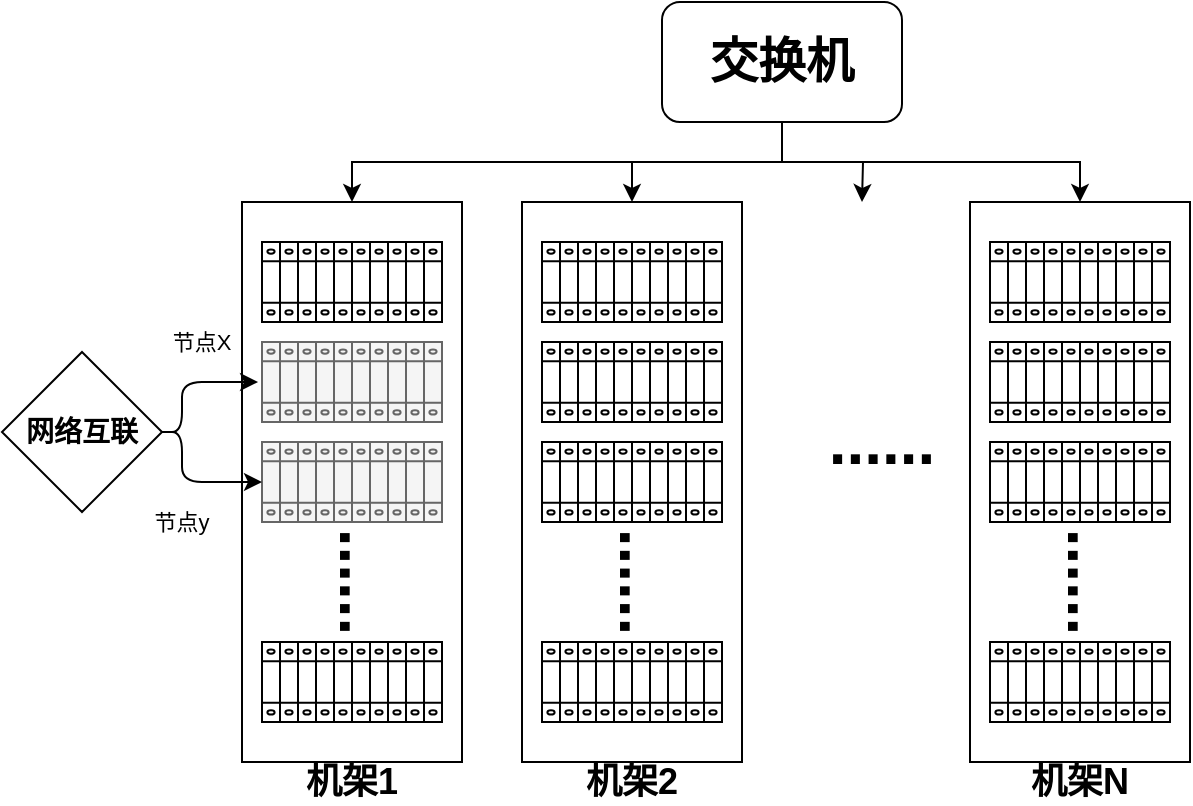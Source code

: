 <mxfile version="12.8.1" type="device"><diagram id="Ol8PPBzY3lAekeQJWNAU" name="第 1 页"><mxGraphModel dx="782" dy="499" grid="1" gridSize="10" guides="1" tooltips="1" connect="1" arrows="1" fold="1" page="1" pageScale="1" pageWidth="827" pageHeight="1169" math="0" shadow="0"><root><mxCell id="0"/><mxCell id="1" parent="0"/><mxCell id="XofUjy_FPxon0teufmz6-66" value="" style="group" vertex="1" connectable="0" parent="1"><mxGeometry width="594" height="400" as="geometry"/></mxCell><mxCell id="XofUjy_FPxon0teufmz6-11" value="" style="group" vertex="1" connectable="0" parent="XofUjy_FPxon0teufmz6-66"><mxGeometry x="260" y="100" width="230" height="280" as="geometry"/></mxCell><mxCell id="XofUjy_FPxon0teufmz6-12" value="" style="verticalLabelPosition=bottom;dashed=0;shadow=0;html=1;align=center;verticalAlign=top;shape=mxgraph.cabinets.terminal_6_25mm2_x10;" vertex="1" parent="XofUjy_FPxon0teufmz6-11"><mxGeometry x="10" y="20" width="90" height="40" as="geometry"/></mxCell><mxCell id="XofUjy_FPxon0teufmz6-13" value="" style="verticalLabelPosition=bottom;dashed=0;shadow=0;html=1;align=center;verticalAlign=top;shape=mxgraph.cabinets.terminal_6_25mm2_x10;" vertex="1" parent="XofUjy_FPxon0teufmz6-11"><mxGeometry x="10" y="70" width="90" height="40" as="geometry"/></mxCell><mxCell id="XofUjy_FPxon0teufmz6-14" value="" style="verticalLabelPosition=bottom;dashed=0;shadow=0;html=1;align=center;verticalAlign=top;shape=mxgraph.cabinets.terminal_6_25mm2_x10;" vertex="1" parent="XofUjy_FPxon0teufmz6-11"><mxGeometry x="10" y="120" width="90" height="40" as="geometry"/></mxCell><mxCell id="XofUjy_FPxon0teufmz6-15" value="" style="rounded=0;whiteSpace=wrap;html=1;fillColor=none;" vertex="1" parent="XofUjy_FPxon0teufmz6-11"><mxGeometry width="110" height="280" as="geometry"/></mxCell><mxCell id="XofUjy_FPxon0teufmz6-16" value="" style="verticalLabelPosition=bottom;dashed=0;shadow=0;html=1;align=center;verticalAlign=top;shape=mxgraph.cabinets.terminal_6_25mm2_x10;" vertex="1" parent="XofUjy_FPxon0teufmz6-11"><mxGeometry x="10" y="220" width="90" height="40" as="geometry"/></mxCell><mxCell id="XofUjy_FPxon0teufmz6-32" value="&lt;font style=&quot;font-size: 32px&quot;&gt;&lt;b&gt;......&lt;/b&gt;&lt;/font&gt;" style="text;html=1;strokeColor=none;fillColor=none;align=center;verticalAlign=middle;whiteSpace=wrap;rounded=0;rotation=90;" vertex="1" parent="XofUjy_FPxon0teufmz6-11"><mxGeometry y="180" width="120" height="20" as="geometry"/></mxCell><mxCell id="XofUjy_FPxon0teufmz6-33" value="&lt;font style=&quot;font-size: 32px&quot;&gt;&lt;b&gt;......&lt;/b&gt;&lt;/font&gt;" style="text;html=1;strokeColor=none;fillColor=none;align=center;verticalAlign=middle;whiteSpace=wrap;rounded=0;" vertex="1" parent="XofUjy_FPxon0teufmz6-66"><mxGeometry x="380" y="210" width="120" height="20" as="geometry"/></mxCell><mxCell id="XofUjy_FPxon0teufmz6-42" value="" style="group" vertex="1" connectable="0" parent="XofUjy_FPxon0teufmz6-66"><mxGeometry x="484" y="100" width="110" height="280" as="geometry"/></mxCell><mxCell id="XofUjy_FPxon0teufmz6-43" value="" style="verticalLabelPosition=bottom;dashed=0;shadow=0;html=1;align=center;verticalAlign=top;shape=mxgraph.cabinets.terminal_6_25mm2_x10;" vertex="1" parent="XofUjy_FPxon0teufmz6-42"><mxGeometry x="10" y="20" width="90" height="40" as="geometry"/></mxCell><mxCell id="XofUjy_FPxon0teufmz6-44" value="" style="verticalLabelPosition=bottom;dashed=0;shadow=0;html=1;align=center;verticalAlign=top;shape=mxgraph.cabinets.terminal_6_25mm2_x10;" vertex="1" parent="XofUjy_FPxon0teufmz6-42"><mxGeometry x="10" y="70" width="90" height="40" as="geometry"/></mxCell><mxCell id="XofUjy_FPxon0teufmz6-45" value="" style="verticalLabelPosition=bottom;dashed=0;shadow=0;html=1;align=center;verticalAlign=top;shape=mxgraph.cabinets.terminal_6_25mm2_x10;" vertex="1" parent="XofUjy_FPxon0teufmz6-42"><mxGeometry x="10" y="120" width="90" height="40" as="geometry"/></mxCell><mxCell id="XofUjy_FPxon0teufmz6-46" value="" style="rounded=0;whiteSpace=wrap;html=1;fillColor=none;" vertex="1" parent="XofUjy_FPxon0teufmz6-42"><mxGeometry width="110" height="280" as="geometry"/></mxCell><mxCell id="XofUjy_FPxon0teufmz6-47" value="" style="verticalLabelPosition=bottom;dashed=0;shadow=0;html=1;align=center;verticalAlign=top;shape=mxgraph.cabinets.terminal_6_25mm2_x10;" vertex="1" parent="XofUjy_FPxon0teufmz6-42"><mxGeometry x="10" y="220" width="90" height="40" as="geometry"/></mxCell><mxCell id="XofUjy_FPxon0teufmz6-48" value="&lt;font style=&quot;font-size: 32px&quot;&gt;&lt;b&gt;......&lt;/b&gt;&lt;/font&gt;" style="text;html=1;strokeColor=none;fillColor=none;align=center;verticalAlign=middle;whiteSpace=wrap;rounded=0;rotation=90;" vertex="1" parent="XofUjy_FPxon0teufmz6-42"><mxGeometry y="180" width="120" height="20" as="geometry"/></mxCell><mxCell id="XofUjy_FPxon0teufmz6-51" style="edgeStyle=orthogonalEdgeStyle;rounded=0;orthogonalLoop=1;jettySize=auto;html=1;exitX=0.5;exitY=1;exitDx=0;exitDy=0;entryX=0.5;entryY=0;entryDx=0;entryDy=0;" edge="1" parent="XofUjy_FPxon0teufmz6-66" source="XofUjy_FPxon0teufmz6-49" target="XofUjy_FPxon0teufmz6-46"><mxGeometry relative="1" as="geometry"/></mxCell><mxCell id="XofUjy_FPxon0teufmz6-52" style="edgeStyle=orthogonalEdgeStyle;rounded=0;orthogonalLoop=1;jettySize=auto;html=1;exitX=0.5;exitY=1;exitDx=0;exitDy=0;entryX=0.5;entryY=0;entryDx=0;entryDy=0;" edge="1" parent="XofUjy_FPxon0teufmz6-66" source="XofUjy_FPxon0teufmz6-49" target="XofUjy_FPxon0teufmz6-15"><mxGeometry relative="1" as="geometry"/></mxCell><mxCell id="XofUjy_FPxon0teufmz6-54" style="edgeStyle=orthogonalEdgeStyle;rounded=0;orthogonalLoop=1;jettySize=auto;html=1;exitX=0.5;exitY=1;exitDx=0;exitDy=0;" edge="1" parent="XofUjy_FPxon0teufmz6-66" source="XofUjy_FPxon0teufmz6-49"><mxGeometry relative="1" as="geometry"><mxPoint x="430" y="100" as="targetPoint"/></mxGeometry></mxCell><mxCell id="XofUjy_FPxon0teufmz6-49" value="&lt;b&gt;&lt;font style=&quot;font-size: 24px&quot;&gt;交换机&lt;/font&gt;&lt;/b&gt;" style="rounded=1;whiteSpace=wrap;html=1;fillColor=none;" vertex="1" parent="XofUjy_FPxon0teufmz6-66"><mxGeometry x="330" width="120" height="60" as="geometry"/></mxCell><mxCell id="XofUjy_FPxon0teufmz6-55" value="&lt;b&gt;&lt;font style=&quot;font-size: 18px&quot;&gt;机架1&lt;/font&gt;&lt;/b&gt;" style="text;html=1;strokeColor=none;fillColor=none;align=center;verticalAlign=middle;whiteSpace=wrap;rounded=0;" vertex="1" parent="XofUjy_FPxon0teufmz6-66"><mxGeometry x="120" y="380" width="110" height="20" as="geometry"/></mxCell><mxCell id="XofUjy_FPxon0teufmz6-56" value="&lt;b&gt;&lt;font style=&quot;font-size: 18px&quot;&gt;机架2&lt;/font&gt;&lt;/b&gt;" style="text;html=1;strokeColor=none;fillColor=none;align=center;verticalAlign=middle;whiteSpace=wrap;rounded=0;" vertex="1" parent="XofUjy_FPxon0teufmz6-66"><mxGeometry x="260" y="380" width="110" height="20" as="geometry"/></mxCell><mxCell id="XofUjy_FPxon0teufmz6-57" value="&lt;b&gt;&lt;font style=&quot;font-size: 18px&quot;&gt;机架N&lt;/font&gt;&lt;/b&gt;" style="text;html=1;strokeColor=none;fillColor=none;align=center;verticalAlign=middle;whiteSpace=wrap;rounded=0;" vertex="1" parent="XofUjy_FPxon0teufmz6-66"><mxGeometry x="484" y="380" width="110" height="20" as="geometry"/></mxCell><mxCell id="XofUjy_FPxon0teufmz6-36" value="" style="verticalLabelPosition=bottom;dashed=0;shadow=0;html=1;align=center;verticalAlign=top;shape=mxgraph.cabinets.terminal_6_25mm2_x10;" vertex="1" parent="XofUjy_FPxon0teufmz6-66"><mxGeometry x="130" y="120" width="90" height="40" as="geometry"/></mxCell><mxCell id="XofUjy_FPxon0teufmz6-37" value="" style="verticalLabelPosition=bottom;dashed=0;shadow=0;html=1;align=center;verticalAlign=top;shape=mxgraph.cabinets.terminal_6_25mm2_x10;fillColor=#f5f5f5;strokeColor=#666666;fontColor=#333333;" vertex="1" parent="XofUjy_FPxon0teufmz6-66"><mxGeometry x="130" y="170" width="90" height="40" as="geometry"/></mxCell><mxCell id="XofUjy_FPxon0teufmz6-38" value="" style="verticalLabelPosition=bottom;dashed=0;shadow=0;html=1;align=center;verticalAlign=top;shape=mxgraph.cabinets.terminal_6_25mm2_x10;fillColor=#f5f5f5;strokeColor=#666666;fontColor=#333333;" vertex="1" parent="XofUjy_FPxon0teufmz6-66"><mxGeometry x="130" y="220" width="90" height="40" as="geometry"/></mxCell><mxCell id="XofUjy_FPxon0teufmz6-40" value="" style="verticalLabelPosition=bottom;dashed=0;shadow=0;html=1;align=center;verticalAlign=top;shape=mxgraph.cabinets.terminal_6_25mm2_x10;" vertex="1" parent="XofUjy_FPxon0teufmz6-66"><mxGeometry x="130" y="320" width="90" height="40" as="geometry"/></mxCell><mxCell id="XofUjy_FPxon0teufmz6-41" value="&lt;font style=&quot;font-size: 32px&quot;&gt;&lt;b&gt;......&lt;/b&gt;&lt;/font&gt;" style="text;html=1;strokeColor=none;fillColor=none;align=center;verticalAlign=middle;whiteSpace=wrap;rounded=0;rotation=90;" vertex="1" parent="XofUjy_FPxon0teufmz6-66"><mxGeometry x="120" y="280" width="120" height="20" as="geometry"/></mxCell><mxCell id="XofUjy_FPxon0teufmz6-60" style="edgeStyle=orthogonalEdgeStyle;rounded=1;orthogonalLoop=1;jettySize=auto;html=1;exitX=1;exitY=0.5;exitDx=0;exitDy=0;entryX=-0.022;entryY=0.5;entryDx=0;entryDy=0;entryPerimeter=0;fontSize=11;" edge="1" parent="XofUjy_FPxon0teufmz6-66" source="XofUjy_FPxon0teufmz6-58" target="XofUjy_FPxon0teufmz6-37"><mxGeometry relative="1" as="geometry"><Array as="points"><mxPoint x="90" y="215"/><mxPoint x="90" y="190"/></Array></mxGeometry></mxCell><mxCell id="XofUjy_FPxon0teufmz6-61" style="edgeStyle=orthogonalEdgeStyle;rounded=1;orthogonalLoop=1;jettySize=auto;html=1;exitX=1;exitY=0.5;exitDx=0;exitDy=0;fontSize=11;" edge="1" parent="XofUjy_FPxon0teufmz6-66" source="XofUjy_FPxon0teufmz6-58" target="XofUjy_FPxon0teufmz6-38"><mxGeometry relative="1" as="geometry"><Array as="points"><mxPoint x="90" y="215"/><mxPoint x="90" y="240"/></Array></mxGeometry></mxCell><mxCell id="XofUjy_FPxon0teufmz6-58" value="&lt;font style=&quot;font-size: 14px&quot;&gt;&lt;b&gt;&lt;font style=&quot;font-size: 14px&quot;&gt;网络互联&lt;/font&gt;&lt;/b&gt;&lt;/font&gt;" style="rhombus;whiteSpace=wrap;html=1;fillColor=none;fontSize=11;" vertex="1" parent="XofUjy_FPxon0teufmz6-66"><mxGeometry y="175" width="80" height="80" as="geometry"/></mxCell><mxCell id="XofUjy_FPxon0teufmz6-39" value="" style="rounded=0;whiteSpace=wrap;html=1;fillColor=none;" vertex="1" parent="XofUjy_FPxon0teufmz6-66"><mxGeometry x="120" y="100" width="110" height="280" as="geometry"/></mxCell><mxCell id="XofUjy_FPxon0teufmz6-50" style="edgeStyle=orthogonalEdgeStyle;rounded=0;orthogonalLoop=1;jettySize=auto;html=1;exitX=0.5;exitY=1;exitDx=0;exitDy=0;entryX=0.5;entryY=0;entryDx=0;entryDy=0;" edge="1" parent="XofUjy_FPxon0teufmz6-66" source="XofUjy_FPxon0teufmz6-49" target="XofUjy_FPxon0teufmz6-39"><mxGeometry relative="1" as="geometry"/></mxCell><mxCell id="XofUjy_FPxon0teufmz6-63" value="节点X" style="text;html=1;strokeColor=none;fillColor=none;align=center;verticalAlign=middle;whiteSpace=wrap;rounded=0;fontSize=11;" vertex="1" parent="XofUjy_FPxon0teufmz6-66"><mxGeometry x="80" y="160" width="40" height="20" as="geometry"/></mxCell><mxCell id="XofUjy_FPxon0teufmz6-64" value="节点y" style="text;html=1;strokeColor=none;fillColor=none;align=center;verticalAlign=middle;whiteSpace=wrap;rounded=0;fontSize=11;" vertex="1" parent="XofUjy_FPxon0teufmz6-66"><mxGeometry x="70" y="250" width="40" height="20" as="geometry"/></mxCell></root></mxGraphModel></diagram></mxfile>